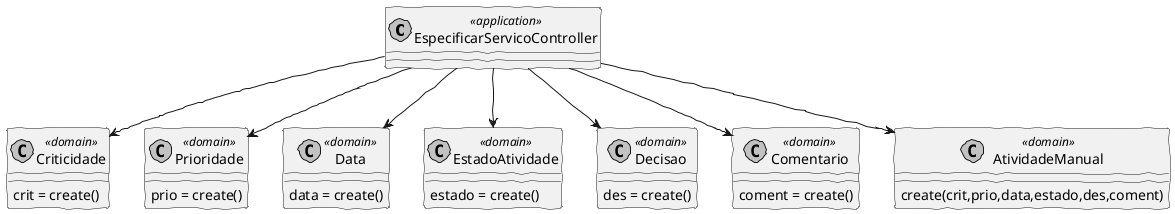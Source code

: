 @startuml
'http://plantuml.com/skinparam.html
skinparam handwritten true
skinparam monochrome true
skinparam packageStyle rect
skinparam defaultFontName FG Virgil
skinparam shadowing false

class EspecificarServicoController <<application>>
class Criticidade <<domain>>
class Prioridade <<domain>>
class Data <<domain>>
class EstadoAtividade <<domain>>
class Decisao <<domain>>
class Comentario <<domain>>
class AtividadeManual <<domain>>


EspecificarServicoController --> Criticidade
EspecificarServicoController --> Prioridade
EspecificarServicoController --> Data
EspecificarServicoController --> EstadoAtividade
EspecificarServicoController --> Decisao
EspecificarServicoController --> Comentario
EspecificarServicoController --> AtividadeManual


Criticidade : crit = create()
Decisao : des = create()
Comentario : coment = create()
Prioridade : prio = create()
Data : data = create()
EstadoAtividade : estado = create()
AtividadeManual : create(crit,prio,data,estado,des,coment)


@enduml
